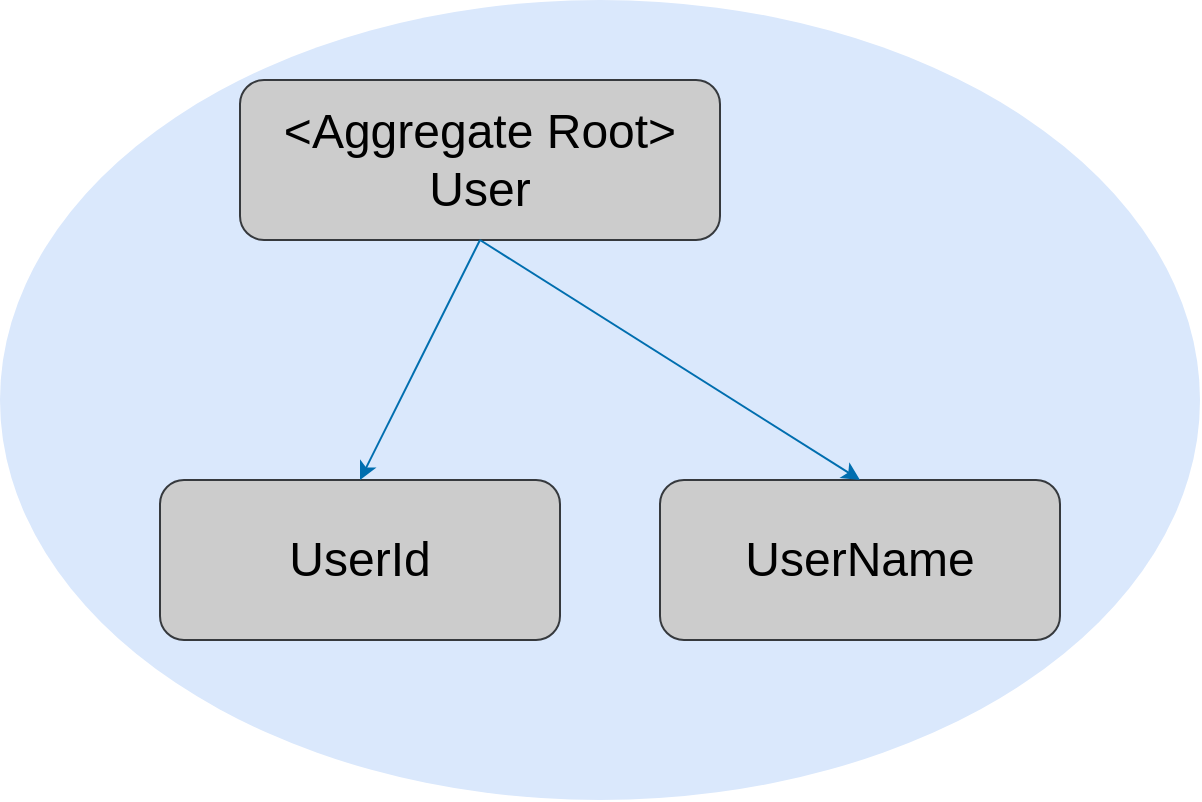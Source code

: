 <mxfile version="14.9.8" type="github">
  <diagram id="tcdGcAZFvRJvybbPnE4B" name="Page-1">
    <mxGraphModel dx="1181" dy="741" grid="1" gridSize="10" guides="1" tooltips="1" connect="1" arrows="1" fold="1" page="1" pageScale="1" pageWidth="827" pageHeight="1169" math="0" shadow="0">
      <root>
        <mxCell id="0" />
        <mxCell id="1" parent="0" />
        <mxCell id="RoJOl014dbZNM4XuXOfx-2" value="" style="ellipse;whiteSpace=wrap;html=1;fillColor=#dae8fc;strokeColor=none;" vertex="1" parent="1">
          <mxGeometry x="120" y="40" width="600" height="400" as="geometry" />
        </mxCell>
        <mxCell id="RoJOl014dbZNM4XuXOfx-4" value="&lt;font style=&quot;font-size: 24px&quot;&gt;&amp;lt;Aggregate Root&amp;gt;&lt;br&gt;User&lt;/font&gt;" style="rounded=1;whiteSpace=wrap;html=1;strokeColor=#36393d;fillColor=#CCCCCC;" vertex="1" parent="1">
          <mxGeometry x="240" y="80" width="240" height="80" as="geometry" />
        </mxCell>
        <mxCell id="RoJOl014dbZNM4XuXOfx-6" value="&lt;font style=&quot;font-size: 24px&quot;&gt;UserId&lt;/font&gt;" style="rounded=1;whiteSpace=wrap;html=1;strokeColor=#36393d;fillColor=#CCCCCC;" vertex="1" parent="1">
          <mxGeometry x="200" y="280" width="200" height="80" as="geometry" />
        </mxCell>
        <mxCell id="RoJOl014dbZNM4XuXOfx-7" value="&lt;font style=&quot;font-size: 24px&quot;&gt;UserName&lt;/font&gt;" style="rounded=1;whiteSpace=wrap;html=1;strokeColor=#36393d;fillColor=#CCCCCC;" vertex="1" parent="1">
          <mxGeometry x="450" y="280" width="200" height="80" as="geometry" />
        </mxCell>
        <mxCell id="RoJOl014dbZNM4XuXOfx-8" value="" style="endArrow=classic;html=1;exitX=0.5;exitY=1;exitDx=0;exitDy=0;entryX=0.5;entryY=0;entryDx=0;entryDy=0;fillColor=#1ba1e2;strokeColor=#006EAF;" edge="1" parent="1" source="RoJOl014dbZNM4XuXOfx-4" target="RoJOl014dbZNM4XuXOfx-6">
          <mxGeometry width="50" height="50" relative="1" as="geometry">
            <mxPoint x="390" y="410" as="sourcePoint" />
            <mxPoint x="440" y="360" as="targetPoint" />
          </mxGeometry>
        </mxCell>
        <mxCell id="RoJOl014dbZNM4XuXOfx-9" value="" style="endArrow=classic;html=1;exitX=0.5;exitY=1;exitDx=0;exitDy=0;entryX=0.5;entryY=0;entryDx=0;entryDy=0;fillColor=#1ba1e2;strokeColor=#006EAF;" edge="1" parent="1" source="RoJOl014dbZNM4XuXOfx-4" target="RoJOl014dbZNM4XuXOfx-7">
          <mxGeometry width="50" height="50" relative="1" as="geometry">
            <mxPoint x="370" y="170" as="sourcePoint" />
            <mxPoint x="310" y="290" as="targetPoint" />
          </mxGeometry>
        </mxCell>
      </root>
    </mxGraphModel>
  </diagram>
</mxfile>
